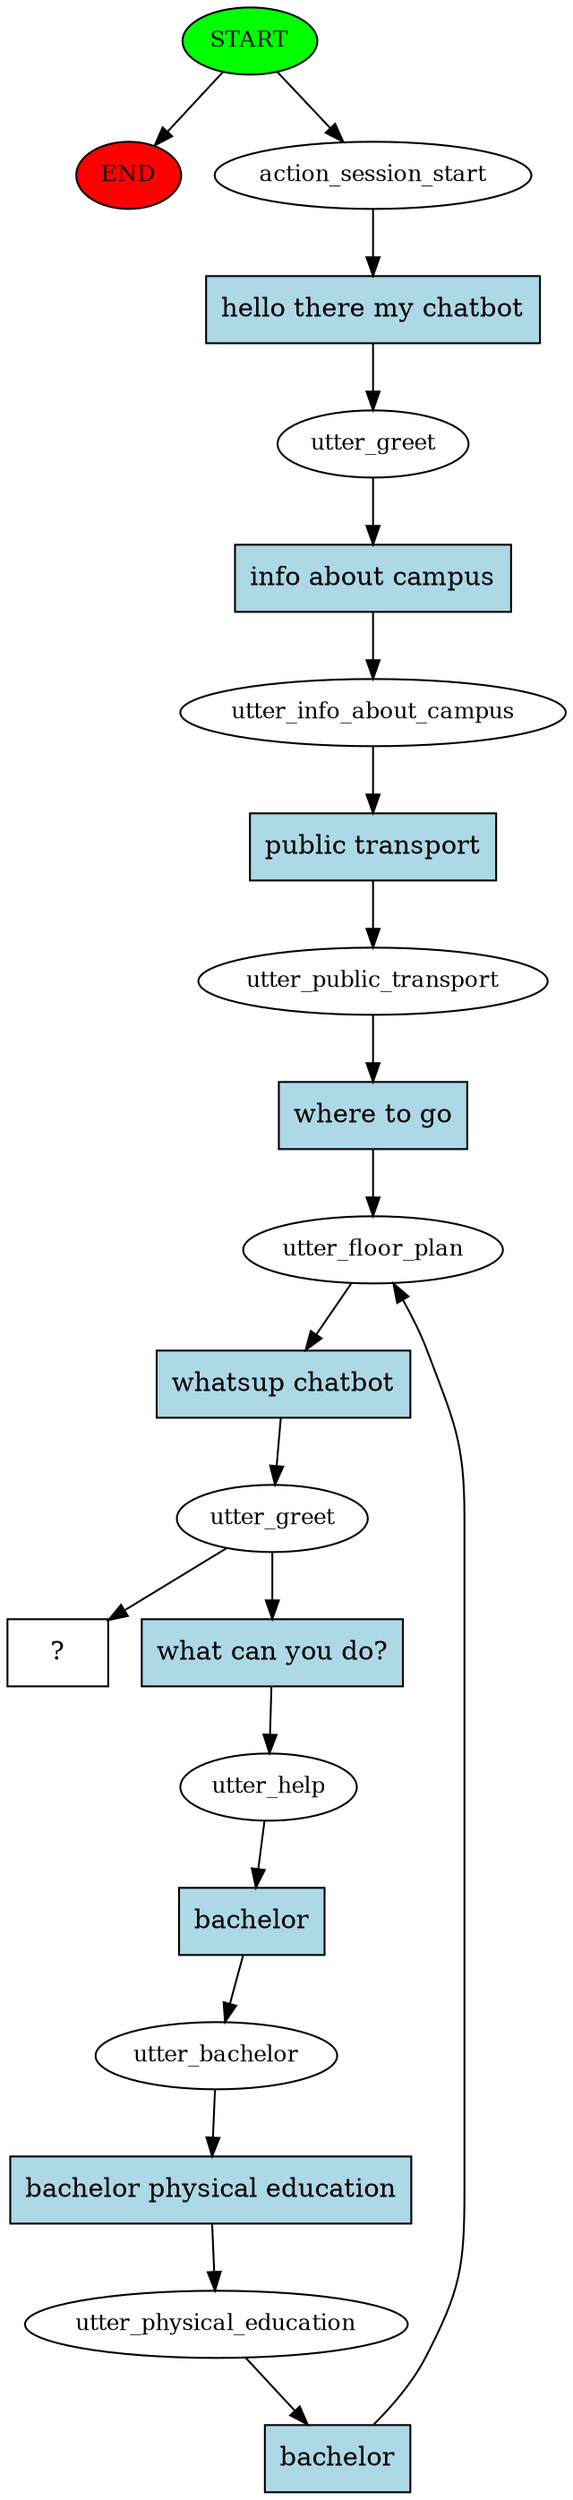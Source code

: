 digraph  {
0 [class="start active", fillcolor=green, fontsize=12, label=START, style=filled];
"-1" [class=end, fillcolor=red, fontsize=12, label=END, style=filled];
1 [class=active, fontsize=12, label=action_session_start];
2 [class=active, fontsize=12, label=utter_greet];
3 [class=active, fontsize=12, label=utter_info_about_campus];
4 [class=active, fontsize=12, label=utter_public_transport];
5 [class=active, fontsize=12, label=utter_floor_plan];
6 [class=active, fontsize=12, label=utter_greet];
7 [class=active, fontsize=12, label=utter_help];
8 [class=active, fontsize=12, label=utter_bachelor];
9 [class=active, fontsize=12, label=utter_physical_education];
12 [class="intent dashed active", label="  ?  ", shape=rect];
13 [class="intent active", fillcolor=lightblue, label="hello there my chatbot", shape=rect, style=filled];
14 [class="intent active", fillcolor=lightblue, label="info about campus", shape=rect, style=filled];
15 [class="intent active", fillcolor=lightblue, label="public transport", shape=rect, style=filled];
16 [class="intent active", fillcolor=lightblue, label="where to go", shape=rect, style=filled];
17 [class="intent active", fillcolor=lightblue, label="whatsup chatbot", shape=rect, style=filled];
18 [class="intent active", fillcolor=lightblue, label="what can you do?", shape=rect, style=filled];
19 [class="intent active", fillcolor=lightblue, label=bachelor, shape=rect, style=filled];
20 [class="intent active", fillcolor=lightblue, label="bachelor physical education", shape=rect, style=filled];
21 [class="intent active", fillcolor=lightblue, label=bachelor, shape=rect, style=filled];
0 -> "-1"  [class="", key=NONE, label=""];
0 -> 1  [class=active, key=NONE, label=""];
1 -> 13  [class=active, key=0];
2 -> 14  [class=active, key=0];
3 -> 15  [class=active, key=0];
4 -> 16  [class=active, key=0];
5 -> 17  [class=active, key=0];
6 -> 12  [class=active, key=NONE, label=""];
6 -> 18  [class=active, key=0];
7 -> 19  [class=active, key=0];
8 -> 20  [class=active, key=0];
9 -> 21  [class=active, key=0];
13 -> 2  [class=active, key=0];
14 -> 3  [class=active, key=0];
15 -> 4  [class=active, key=0];
16 -> 5  [class=active, key=0];
17 -> 6  [class=active, key=0];
18 -> 7  [class=active, key=0];
19 -> 8  [class=active, key=0];
20 -> 9  [class=active, key=0];
21 -> 5  [class=active, key=0];
}
